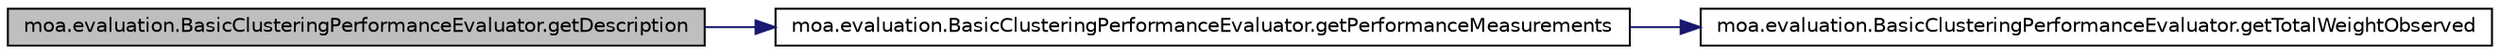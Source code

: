 digraph G
{
  edge [fontname="Helvetica",fontsize="10",labelfontname="Helvetica",labelfontsize="10"];
  node [fontname="Helvetica",fontsize="10",shape=record];
  rankdir=LR;
  Node1 [label="moa.evaluation.BasicClusteringPerformanceEvaluator.getDescription",height=0.2,width=0.4,color="black", fillcolor="grey75", style="filled" fontcolor="black"];
  Node1 -> Node2 [color="midnightblue",fontsize="10",style="solid",fontname="Helvetica"];
  Node2 [label="moa.evaluation.BasicClusteringPerformanceEvaluator.getPerformanceMeasurements",height=0.2,width=0.4,color="black", fillcolor="white", style="filled",URL="$classmoa_1_1evaluation_1_1BasicClusteringPerformanceEvaluator.html#ac978f884fd974fdc9bdaa24cc8e8c83d"];
  Node2 -> Node3 [color="midnightblue",fontsize="10",style="solid",fontname="Helvetica"];
  Node3 [label="moa.evaluation.BasicClusteringPerformanceEvaluator.getTotalWeightObserved",height=0.2,width=0.4,color="black", fillcolor="white", style="filled",URL="$classmoa_1_1evaluation_1_1BasicClusteringPerformanceEvaluator.html#a534f02d10cfa2a4de8fa3f3d8a45f2d8"];
}
